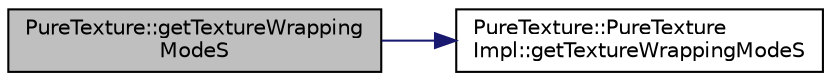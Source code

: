 digraph "PureTexture::getTextureWrappingModeS"
{
 // LATEX_PDF_SIZE
  edge [fontname="Helvetica",fontsize="10",labelfontname="Helvetica",labelfontsize="10"];
  node [fontname="Helvetica",fontsize="10",shape=record];
  rankdir="LR";
  Node1 [label="PureTexture::getTextureWrapping\lModeS",height=0.2,width=0.4,color="black", fillcolor="grey75", style="filled", fontcolor="black",tooltip="Gets the texture wrapping mode for S coordinates."];
  Node1 -> Node2 [color="midnightblue",fontsize="10",style="solid",fontname="Helvetica"];
  Node2 [label="PureTexture::PureTexture\lImpl::getTextureWrappingModeS",height=0.2,width=0.4,color="black", fillcolor="white", style="filled",URL="$class_pure_texture_1_1_pure_texture_impl.html#a3ce7a905e611bdbb99e3e89131be5f5f",tooltip=" "];
}
